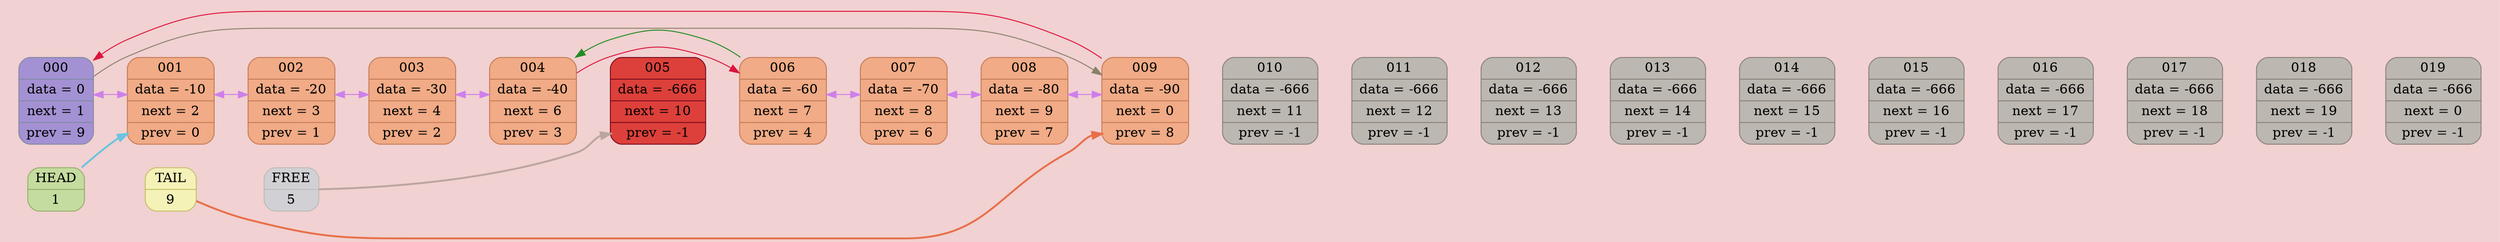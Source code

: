 digraph {
	rankdir = LR;
	fontname = "UbuntuMono";
	bgcolor = "#F1D1D1";

	subgraph cluster_nodes {
		peripheries = 0;
		node000 [ shape = Mrecord; style = filled; fillcolor = "#a491d3"; color = "#818aa3"; label = " 000 | data = 0 | <next> next = 1 | <prev> prev = 9 "; ];
		node001 [ shape = Mrecord; style = filled; fillcolor = "#f1ab86"; color = "#c57b57"; label = " 001 | data = -10 | <next> next = 2 | <prev> prev = 0 "; ];
		node002 [ shape = Mrecord; style = filled; fillcolor = "#f1ab86"; color = "#c57b57"; label = " 002 | data = -20 | <next> next = 3 | <prev> prev = 1 "; ];
		node003 [ shape = Mrecord; style = filled; fillcolor = "#f1ab86"; color = "#c57b57"; label = " 003 | data = -30 | <next> next = 4 | <prev> prev = 2 "; ];
		node004 [ shape = Mrecord; style = filled; fillcolor = "#f1ab86"; color = "#c57b57"; label = " 004 | data = -40 | <next> next = 6 | <prev> prev = 3 "; ];
		node005 [ shape = Mrecord; style = filled; fillcolor = "#bcb8b1"; color = "#8a817c"; label = " 005 | data = -666 | <next> next = 10 | <prev> prev = -1 "; ];
		node006 [ shape = Mrecord; style = filled; fillcolor = "#f1ab86"; color = "#c57b57"; label = " 006 | data = -60 | <next> next = 7 | <prev> prev = 4 "; ];
		node007 [ shape = Mrecord; style = filled; fillcolor = "#f1ab86"; color = "#c57b57"; label = " 007 | data = -70 | <next> next = 8 | <prev> prev = 6 "; ];
		node008 [ shape = Mrecord; style = filled; fillcolor = "#f1ab86"; color = "#c57b57"; label = " 008 | data = -80 | <next> next = 9 | <prev> prev = 7 "; ];
		node009 [ shape = Mrecord; style = filled; fillcolor = "#f1ab86"; color = "#c57b57"; label = " 009 | data = -90 | <next> next = 0 | <prev> prev = 8 "; ];
		node010 [ shape = Mrecord; style = filled; fillcolor = "#bcb8b1"; color = "#8a817c"; label = " 010 | data = -666 | <next> next = 11 | <prev> prev = -1 "; ];
		node011 [ shape = Mrecord; style = filled; fillcolor = "#bcb8b1"; color = "#8a817c"; label = " 011 | data = -666 | <next> next = 12 | <prev> prev = -1 "; ];
		node012 [ shape = Mrecord; style = filled; fillcolor = "#bcb8b1"; color = "#8a817c"; label = " 012 | data = -666 | <next> next = 13 | <prev> prev = -1 "; ];
		node013 [ shape = Mrecord; style = filled; fillcolor = "#bcb8b1"; color = "#8a817c"; label = " 013 | data = -666 | <next> next = 14 | <prev> prev = -1 "; ];
		node014 [ shape = Mrecord; style = filled; fillcolor = "#bcb8b1"; color = "#8a817c"; label = " 014 | data = -666 | <next> next = 15 | <prev> prev = -1 "; ];
		node015 [ shape = Mrecord; style = filled; fillcolor = "#bcb8b1"; color = "#8a817c"; label = " 015 | data = -666 | <next> next = 16 | <prev> prev = -1 "; ];
		node016 [ shape = Mrecord; style = filled; fillcolor = "#bcb8b1"; color = "#8a817c"; label = " 016 | data = -666 | <next> next = 17 | <prev> prev = -1 "; ];
		node017 [ shape = Mrecord; style = filled; fillcolor = "#bcb8b1"; color = "#8a817c"; label = " 017 | data = -666 | <next> next = 18 | <prev> prev = -1 "; ];
		node018 [ shape = Mrecord; style = filled; fillcolor = "#bcb8b1"; color = "#8a817c"; label = " 018 | data = -666 | <next> next = 19 | <prev> prev = -1 "; ];
		node019 [ shape = Mrecord; style = filled; fillcolor = "#bcb8b1"; color = "#8a817c"; label = " 019 | data = -666 | <next> next = 0 | <prev> prev = -1 "; ];
		node005 [ shape = Mrecord; style = filled; fillcolor = "#DD403A"; color = "#7b0d1e"; label = " 005 | data = -666 | <next> next = 10 | <prev> prev = -1 "; ];
		node000 -> node001 [ weight = 1000; style = "invis"; ];
		node001 -> node002 [ weight = 1000; style = "invis"; ];
		node002 -> node003 [ weight = 1000; style = "invis"; ];
		node003 -> node004 [ weight = 1000; style = "invis"; ];
		node004 -> node005 [ weight = 1000; style = "invis"; ];
		node005 -> node006 [ weight = 1000; style = "invis"; ];
		node006 -> node007 [ weight = 1000; style = "invis"; ];
		node007 -> node008 [ weight = 1000; style = "invis"; ];
		node008 -> node009 [ weight = 1000; style = "invis"; ];
		node009 -> node010 [ weight = 1000; style = "invis"; ];
		node010 -> node011 [ weight = 1000; style = "invis"; ];
		node011 -> node012 [ weight = 1000; style = "invis"; ];
		node012 -> node013 [ weight = 1000; style = "invis"; ];
		node013 -> node014 [ weight = 1000; style = "invis"; ];
		node014 -> node015 [ weight = 1000; style = "invis"; ];
		node015 -> node016 [ weight = 1000; style = "invis"; ];
		node016 -> node017 [ weight = 1000; style = "invis"; ];
		node017 -> node018 [ weight = 1000; style = "invis"; ];
		node018 -> node019 [ weight = 1000; style = "invis"; ];
		node000 -> node009 [ color = "#89806A"; ];
		node000 -> node001 [ dir = "both"; color = "#CF7FEA"; ];
		node001 -> node002 [ dir = "both"; color = "#CF7FEA"; ];
		node002 -> node003 [ dir = "both"; color = "#CF7FEA"; ];
		node003 -> node004 [ dir = "both"; color = "#CF7FEA"; ];
		node004 -> node006 [ color = "#DC143C"; ];
		node006 -> node004 [ color = "#228B22"; ];
		node006 -> node007 [ dir = "both"; color = "#CF7FEA"; ];
		node007 -> node008 [ dir = "both"; color = "#CF7FEA"; ];
		node008 -> node009 [ dir = "both"; color = "#CF7FEA"; ];
		node009 -> node000 [ color = "#DC143C"; ];
	}

	subgraph cluster_utils {
		peripheries = 0;
		nodeHead [ shape = Mrecord; style = filled; fillcolor = "#c5dca0"; color = "#94AF68"; fontcolor = "#000000"; label = "HEAD | 1"; ];
		nodeTail [ shape = Mrecord; style = filled; fillcolor = "#f5f2b8"; color = "#C4BF68"; fontcolor = "#000000"; label = "TAIL | 9"; ];
		nodeFree [ shape = Mrecord; style = filled; fillcolor = "#D1D1D5"; color = "#bdbbb6"; fontcolor = "#000000"; label = "FREE | 5"; ];
		nodeHead -> nodeTail [ weight = 1000; style = "invis"; ];
		nodeTail -> nodeFree [ weight = 1000; style = "invis"; ];
		nodeHead -> node001:<prev> [ style = "bold"; color = "#6AC4E2" ];
		nodeTail -> node009:<prev> [ style = "bold"; color = "#E86F4A" ];
		nodeFree -> node005:<prev> [ style = "bold"; color = "#BBA59F" ];
	}

}

